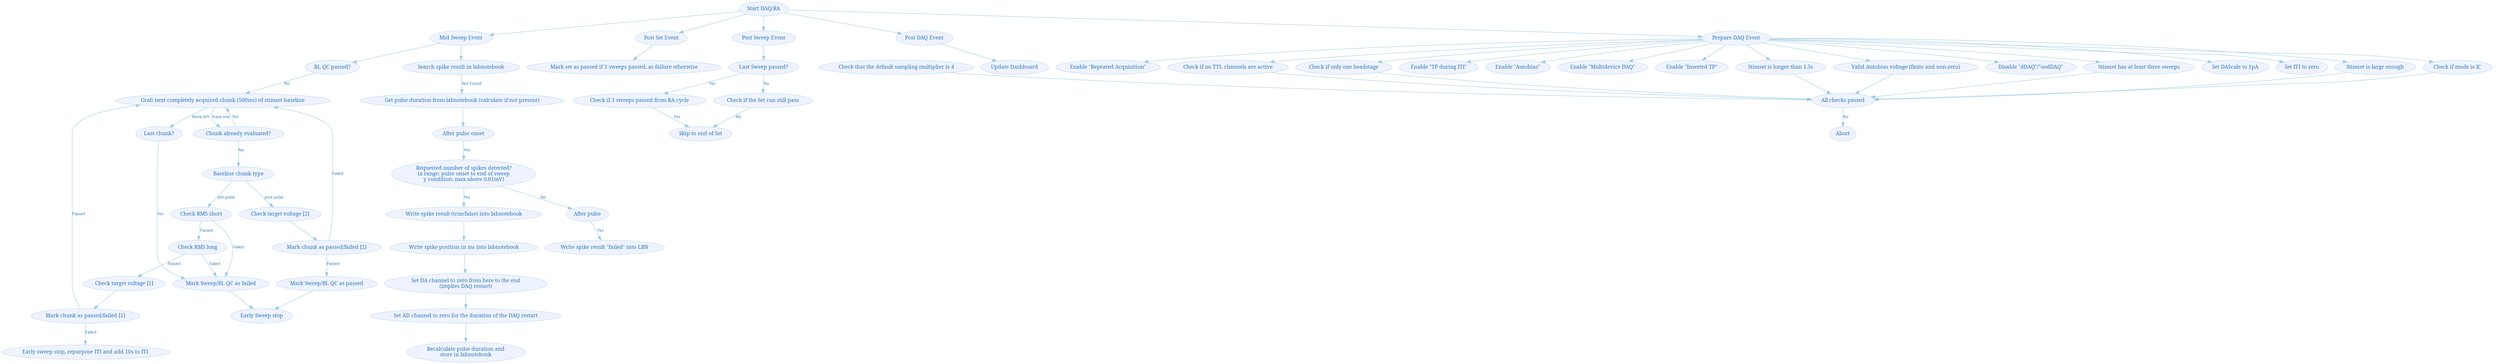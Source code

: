 digraph G {
    fontname="sans-serif";
    ratio="0,01";
    center="true";
    compound="true";
    rank="same";
    penwidth="0.1";
    edge [comment="Wildcard edge",
          fontname="sans-serif",
          fontsize=10,
          colorscheme="blues3",
          color=2,
          fontcolor=3];
    node [fontname="serif",
          fontsize=13,
          fillcolor="1",
          colorscheme="blues4",
          color="2",
          fontcolor="4",
          style="filled"];
    "Start DAQ/RA";
    "Mid Sweep Event";
    "Post Set Event";
    "Post Sweep Event";
    "Post DAQ Event";
    "Start DAQ/RA" -> "Prepare DAQ Event";
    "Start DAQ/RA" -> "Post Set Event";
    "Start DAQ/RA" -> "Post Sweep Event";
    "Start DAQ/RA" -> "Post DAQ Event";
    subgraph cluster_preDAQ {
        color="invis";
        edge [comment="Wildcard node added automatic in EG."];
        node [comment="Wildcard node added automatic in EG."];
        "Prepare DAQ Event";
        "Check if only one headstage";
        "Enable \"TP during ITI\"";
        "Enable \"Autobias\"";
        "Enable \"Multidevice DAQ\"";
        "Enable \"Inserted TP\"";
        "Stimset is longer than 1.5s";
        "Valid Autobias voltage (finite and non-zero)";
        "Disable \"dDAQ\"/\"oodDAQ\"";
        "Stimset has at least three sweeps";
        "Set DAScale to 1pA";
        "Set ITI to zero";
        "Stimset is large enough";
        "Check if mode is IC";
        "Enable \"Repeated Acquisition\"";
        "Check if no TTL channels are active";
        "Check that the default sampling multiplier is 4";
        "All checks passed";
        "Abort";
        "Prepare DAQ Event" -> "Enable \"Autobias\"";
        "Prepare DAQ Event" -> "Enable \"Inserted TP\"";
        "Prepare DAQ Event" -> "Enable \"TP during ITI\"";
        "Prepare DAQ Event" -> "Valid Autobias voltage (finite and non-zero)";
        "Prepare DAQ Event" -> "Enable \"Multidevice DAQ\"";
        "Prepare DAQ Event" -> "Disable \"dDAQ\"/\"oodDAQ\"";
        "Prepare DAQ Event" -> "Stimset is longer than 1.5s";
        "Prepare DAQ Event" -> "Check if only one headstage";
        "Prepare DAQ Event" -> "Set ITI to zero";
        "Prepare DAQ Event" -> "Set DAScale to 1pA";
        "Prepare DAQ Event" -> "Stimset has at least three sweeps";
        "Prepare DAQ Event" -> "Stimset is large enough";
        "Prepare DAQ Event" -> "Check if mode is IC";
        "Prepare DAQ Event" -> "Enable \"Repeated Acquisition\"";
        "Prepare DAQ Event" -> "Check if no TTL channels are active";
        "Stimset has at least three sweeps" -> "All checks passed";
        "Check if only one headstage" -> "All checks passed";
        "Stimset is longer than 1.5s" -> "All checks passed";
        "Valid Autobias voltage (finite and non-zero)" -> "All checks passed";
        "Stimset is large enough" -> "All checks passed";
        "Check if mode is IC" -> "All checks passed";
        "Check if no TTL channels are active" -> "All checks passed";
        "Check that the default sampling multiplier is 4" -> "All checks passed";
        "All checks passed" -> "Abort"  [label="No"];
        "Post DAQ Event" -> "Update Dashboard";
    }

    "Start DAQ/RA" -> "Mid Sweep Event";
    "Mark set as passed if 3 sweeps passed, as failure otherwise";
    "Post Set Event" -> "Mark set as passed if 3 sweeps passed, as failure otherwise";
    "Last Sweep passed?";
    "Check if 3 sweeps passed from RA cycle";
    "Skip to end of Set";
    "Post Sweep Event" -> "Last Sweep passed?";
    "Last Sweep passed?" -> "Check if 3 sweeps passed from RA cycle"  [label="Yes"];
    "Check if 3 sweeps passed from RA cycle" -> "Skip to end of Set"  [label="Yes"];
    "Check if the Set can still pass";
    "Last Sweep passed?" -> "Check if the Set can still pass"  [label="No"];
    "Check if the Set can still pass" -> "Skip to end of Set"  [label="No"];
    "BL QC passed?";
    "Mid Sweep Event" -> "BL QC passed?";
    "Grab next completely acquired chunk (500ms) of stimset baseline";
    "BL QC passed?" -> "Grab next completely acquired chunk (500ms) of stimset baseline"  [label="No"];
    "Baseline chunk type";
    "Chunk already evaluated?";
    "Grab next completely acquired chunk (500ms) of stimset baseline" -> "Chunk already evaluated?"  [label="Have one"];
    "Grab next completely acquired chunk (500ms) of stimset baseline" -> "Last chunk?"  [label="None left"];
    "Last chunk?" -> "Mark Sweep/BL QC as failed"  [label="Yes"];
    "Chunk already evaluated?" -> "Grab next completely acquired chunk (500ms) of stimset baseline"  [label="Yes"];
    "Chunk already evaluated?" -> "Baseline chunk type"  [label="No"];
    "Check RMS short";
    "Check RMS long";
    "Check target voltage [1]";
    "Check target voltage [2]";
    "Baseline chunk type" -> "Check RMS short"  [label="pre pulse"];
    "Check RMS short" -> "Check RMS long"  [label="Passed"];
    "Mark Sweep/BL QC as passed";
    "Mark Sweep/BL QC as failed";
    "Check RMS short" -> "Mark Sweep/BL QC as failed"  [label="Failed"];
    "Check RMS long" -> "Mark Sweep/BL QC as failed"  [label="Failed"];
    "Check RMS long" -> "Check target voltage [1]"  [label="Passed"];
    "Mark chunk as passed/failed [1]";
    "Check target voltage [1]" -> "Mark chunk as passed/failed [1]";
    "Early sweep stop, repurpose ITI and add 10s to ITI";
    "Mark chunk as passed/failed [1]" -> "Early sweep stop, repurpose ITI and add 10s to ITI"  [label="Failed"];
    "Baseline chunk type" -> "Check target voltage [2]"  [label="post pulse"];
    "Check target voltage [2]" -> "Mark chunk as passed/failed [2]";
    "Mark chunk as passed/failed [2]" -> "Grab next completely acquired chunk (500ms) of stimset baseline"  [label="Failed"];
    "Mark chunk as passed/failed [2]" -> "Mark Sweep/BL QC as passed"  [label="Passed"];
    "Mark Sweep/BL QC as passed" -> "Early Sweep stop";
    "Mark Sweep/BL QC as failed" -> "Early Sweep stop";
    "Mark chunk as passed/failed [1]" -> "Grab next completely acquired chunk (500ms) of stimset baseline"  [label="Passed"];
    "Search spike result in labnotebook";
    "Search spike result in labnotebook" -> "Get pulse duration from labnotebook (calculate if not present)"  [label="Not Found"];
    "Mid Sweep Event" -> "Search spike result in labnotebook";
    "After pulse onset";
    "Get pulse duration from labnotebook (calculate if not present)" -> "After pulse onset";
    "Requested number of spikes detected?\n(x range: pulse onset to end of sweep\ny condition: max above 0.01mV)";
    "Requested number of spikes detected?\n(x range: pulse onset to end of sweep\ny condition: max above 0.01mV)" -> "After pulse"  [label="No"];
    "After pulse" -> "Write spike result \"failed\" into LBN"  [label="Yes"];
    "After pulse onset" -> "Requested number of spikes detected?\n(x range: pulse onset to end of sweep\ny condition: max above 0.01mV)"  [label="Yes"];
    "Write spike result (true/false) into labnotebook";
    "Requested number of spikes detected?\n(x range: pulse onset to end of sweep\ny condition: max above 0.01mV)" -> "Write spike result (true/false) into labnotebook"  [label="Yes"];
    "Write spike position in ms into labnotebook";
    "Set DA channel to zero from here to the end\n(implies DAQ restart)";
    "Write spike position in ms into labnotebook" -> "Set DA channel to zero from here to the end\n(implies DAQ restart)";
    "Set AD channel to zero for the duration of the DAQ restart";
    "Set DA channel to zero from here to the end\n(implies DAQ restart)" -> "Set AD channel to zero for the duration of the DAQ restart";
    "Recalculate pulse duration and\nstore in labnotebook";
    "Set AD channel to zero for the duration of the DAQ restart" -> "Recalculate pulse duration and\nstore in labnotebook";
    "Write spike result (true/false) into labnotebook" -> "Write spike position in ms into labnotebook";
}

